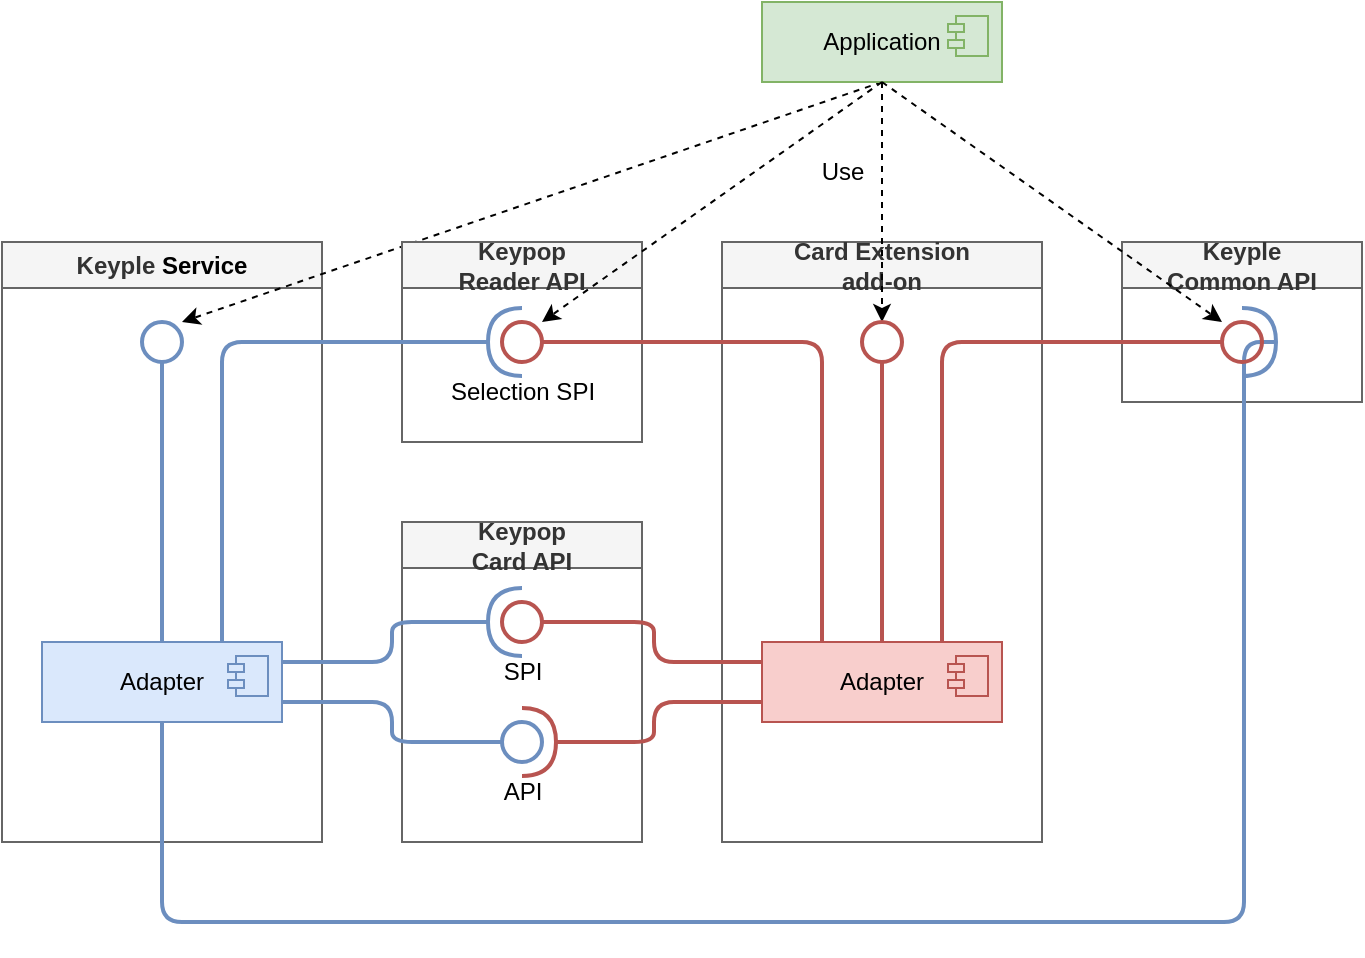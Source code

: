 <mxfile version="28.1.2">
  <diagram name="Page-1" id="Qw4Nlz_XvOZ1FQBwAuvQ">
    <mxGraphModel dx="1042" dy="626" grid="1" gridSize="10" guides="1" tooltips="1" connect="1" arrows="1" fold="1" page="1" pageScale="1" pageWidth="1654" pageHeight="1169" math="0" shadow="0">
      <root>
        <mxCell id="0" />
        <mxCell id="1" parent="0" />
        <mxCell id="zPC-KlVsesBXQEjxFOHL-1" value="Keyple&amp;nbsp;&lt;span style=&quot;background-color: transparent; color: light-dark(rgb(0, 0, 0), rgb(255, 255, 255));&quot;&gt;Service&lt;/span&gt;" style="swimlane;whiteSpace=wrap;html=1;fillColor=#f5f5f5;fontColor=#333333;strokeColor=#666666;swimlaneFillColor=none;" parent="1" vertex="1">
          <mxGeometry x="120" y="120" width="160" height="300" as="geometry" />
        </mxCell>
        <mxCell id="zPC-KlVsesBXQEjxFOHL-2" value="Adapter" style="html=1;dropTarget=0;whiteSpace=wrap;strokeWidth=1;fillColor=#dae8fc;strokeColor=#6c8ebf;" parent="zPC-KlVsesBXQEjxFOHL-1" vertex="1">
          <mxGeometry x="20" y="200" width="120" height="40" as="geometry" />
        </mxCell>
        <mxCell id="zPC-KlVsesBXQEjxFOHL-3" value="" style="shape=module;jettyWidth=8;jettyHeight=4;fillColor=#dae8fc;strokeColor=#6c8ebf;" parent="zPC-KlVsesBXQEjxFOHL-2" vertex="1">
          <mxGeometry x="1" width="20" height="20" relative="1" as="geometry">
            <mxPoint x="-27" y="7" as="offset" />
          </mxGeometry>
        </mxCell>
        <mxCell id="zPC-KlVsesBXQEjxFOHL-7" value="Keyple&lt;div&gt;Common API&lt;/div&gt;" style="swimlane;whiteSpace=wrap;html=1;swimlaneFillColor=none;fillColor=#f5f5f5;fontColor=#333333;strokeColor=#666666;" parent="1" vertex="1">
          <mxGeometry x="680" y="120" width="120" height="80" as="geometry" />
        </mxCell>
        <mxCell id="zPC-KlVsesBXQEjxFOHL-13" value="Card Extension&lt;br&gt;&lt;div&gt;add-on&lt;/div&gt;" style="swimlane;whiteSpace=wrap;html=1;swimlaneFillColor=none;fillColor=#f5f5f5;fontColor=#333333;strokeColor=#666666;startSize=23;" parent="1" vertex="1">
          <mxGeometry x="480" y="120" width="160" height="300" as="geometry" />
        </mxCell>
        <mxCell id="zPC-KlVsesBXQEjxFOHL-29" value="Adapter" style="html=1;dropTarget=0;whiteSpace=wrap;strokeWidth=1;fillColor=#f8cecc;strokeColor=#b85450;" parent="zPC-KlVsesBXQEjxFOHL-13" vertex="1">
          <mxGeometry x="20" y="200" width="120" height="40" as="geometry" />
        </mxCell>
        <mxCell id="zPC-KlVsesBXQEjxFOHL-30" value="" style="shape=module;jettyWidth=8;jettyHeight=4;fillColor=#f8cecc;strokeColor=#b85450;" parent="zPC-KlVsesBXQEjxFOHL-29" vertex="1">
          <mxGeometry x="1" width="20" height="20" relative="1" as="geometry">
            <mxPoint x="-27" y="7" as="offset" />
          </mxGeometry>
        </mxCell>
        <mxCell id="zPC-KlVsesBXQEjxFOHL-14" value="Keypop&lt;div&gt;Card API&lt;/div&gt;" style="swimlane;whiteSpace=wrap;html=1;swimlaneFillColor=none;fillColor=#f5f5f5;fontColor=#333333;strokeColor=#666666;" parent="1" vertex="1">
          <mxGeometry x="320" y="260" width="120" height="160" as="geometry" />
        </mxCell>
        <mxCell id="zPC-KlVsesBXQEjxFOHL-35" value="SPI" style="text;html=1;align=center;verticalAlign=middle;resizable=0;points=[];autosize=1;strokeColor=none;fillColor=none;" parent="zPC-KlVsesBXQEjxFOHL-14" vertex="1">
          <mxGeometry x="40" y="60" width="40" height="30" as="geometry" />
        </mxCell>
        <mxCell id="zPC-KlVsesBXQEjxFOHL-36" value="API" style="text;html=1;align=center;verticalAlign=middle;resizable=0;points=[];autosize=1;strokeColor=none;fillColor=none;" parent="zPC-KlVsesBXQEjxFOHL-14" vertex="1">
          <mxGeometry x="40" y="120" width="40" height="30" as="geometry" />
        </mxCell>
        <mxCell id="zPC-KlVsesBXQEjxFOHL-17" value="" style="rounded=1;orthogonalLoop=1;jettySize=auto;html=1;endArrow=halfCircle;endFill=0;endSize=14;strokeWidth=2;sketch=0;fillColor=#dae8fc;strokeColor=#6c8ebf;edgeStyle=orthogonalEdgeStyle;exitX=1;exitY=0.25;exitDx=0;exitDy=0;" parent="zPC-KlVsesBXQEjxFOHL-14" source="zPC-KlVsesBXQEjxFOHL-2" edge="1">
          <mxGeometry relative="1" as="geometry">
            <mxPoint x="-60" y="100" as="sourcePoint" />
            <mxPoint x="60" y="50" as="targetPoint" />
            <Array as="points">
              <mxPoint x="-5" y="70" />
              <mxPoint x="-5" y="50" />
            </Array>
          </mxGeometry>
        </mxCell>
        <mxCell id="zPC-KlVsesBXQEjxFOHL-18" value="" style="rounded=1;orthogonalLoop=1;jettySize=auto;html=1;endArrow=oval;endFill=0;sketch=0;sourcePerimeterSpacing=0;targetPerimeterSpacing=0;endSize=20;strokeWidth=2;startSize=6;exitX=0;exitY=0.25;exitDx=0;exitDy=0;fillColor=#f8cecc;strokeColor=#b85450;edgeStyle=orthogonalEdgeStyle;" parent="zPC-KlVsesBXQEjxFOHL-14" source="zPC-KlVsesBXQEjxFOHL-29" edge="1">
          <mxGeometry relative="1" as="geometry">
            <mxPoint x="200" y="80" as="sourcePoint" />
            <mxPoint x="60" y="50" as="targetPoint" />
            <Array as="points">
              <mxPoint x="126" y="70" />
              <mxPoint x="126" y="50" />
            </Array>
          </mxGeometry>
        </mxCell>
        <mxCell id="zPC-KlVsesBXQEjxFOHL-20" value="" style="rounded=1;orthogonalLoop=1;jettySize=auto;html=1;endArrow=oval;endFill=0;sketch=0;sourcePerimeterSpacing=0;targetPerimeterSpacing=0;endSize=20;strokeWidth=2;startSize=6;exitX=1;exitY=0.75;exitDx=0;exitDy=0;fillColor=#dae8fc;strokeColor=#6c8ebf;edgeStyle=orthogonalEdgeStyle;" parent="zPC-KlVsesBXQEjxFOHL-14" source="zPC-KlVsesBXQEjxFOHL-2" edge="1">
          <mxGeometry relative="1" as="geometry">
            <mxPoint x="230" y="260" as="sourcePoint" />
            <mxPoint x="60" y="110" as="targetPoint" />
            <Array as="points">
              <mxPoint x="-5" y="90" />
              <mxPoint x="-5" y="110" />
            </Array>
          </mxGeometry>
        </mxCell>
        <mxCell id="zPC-KlVsesBXQEjxFOHL-54" style="rounded=0;orthogonalLoop=1;jettySize=auto;html=1;dashed=1;exitX=0.5;exitY=1;exitDx=0;exitDy=0;" parent="1" source="zPC-KlVsesBXQEjxFOHL-33" edge="1">
          <mxGeometry relative="1" as="geometry">
            <mxPoint x="210" y="160" as="targetPoint" />
          </mxGeometry>
        </mxCell>
        <mxCell id="zPC-KlVsesBXQEjxFOHL-33" value="Application" style="html=1;dropTarget=0;whiteSpace=wrap;strokeWidth=1;fillColor=#d5e8d4;strokeColor=#82b366;" parent="1" vertex="1">
          <mxGeometry x="500" width="120" height="40" as="geometry" />
        </mxCell>
        <mxCell id="zPC-KlVsesBXQEjxFOHL-34" value="" style="shape=module;jettyWidth=8;jettyHeight=4;fillColor=#d5e8d4;strokeColor=#82b366;" parent="zPC-KlVsesBXQEjxFOHL-33" vertex="1">
          <mxGeometry x="1" width="20" height="20" relative="1" as="geometry">
            <mxPoint x="-27" y="7" as="offset" />
          </mxGeometry>
        </mxCell>
        <mxCell id="zPC-KlVsesBXQEjxFOHL-42" value="Keypop&lt;div&gt;Reader API&lt;/div&gt;" style="swimlane;whiteSpace=wrap;html=1;swimlaneFillColor=none;fillColor=#f5f5f5;fontColor=#333333;strokeColor=#666666;" parent="1" vertex="1">
          <mxGeometry x="320" y="120" width="120" height="100" as="geometry" />
        </mxCell>
        <mxCell id="zPC-KlVsesBXQEjxFOHL-46" value="Selection SPI" style="text;html=1;align=center;verticalAlign=middle;resizable=0;points=[];autosize=1;strokeColor=none;fillColor=none;" parent="zPC-KlVsesBXQEjxFOHL-42" vertex="1">
          <mxGeometry x="10" y="60" width="100" height="30" as="geometry" />
        </mxCell>
        <mxCell id="zPC-KlVsesBXQEjxFOHL-43" value="" style="rounded=1;orthogonalLoop=1;jettySize=auto;html=1;endArrow=halfCircle;endFill=0;endSize=14;strokeWidth=2;sketch=0;exitX=0.75;exitY=0;exitDx=0;exitDy=0;fillColor=#dae8fc;strokeColor=#6c8ebf;edgeStyle=orthogonalEdgeStyle;" parent="zPC-KlVsesBXQEjxFOHL-42" source="zPC-KlVsesBXQEjxFOHL-2" edge="1">
          <mxGeometry relative="1" as="geometry">
            <mxPoint x="-60" y="100" as="sourcePoint" />
            <mxPoint x="60" y="50" as="targetPoint" />
            <Array as="points">
              <mxPoint x="-90" y="50" />
            </Array>
          </mxGeometry>
        </mxCell>
        <mxCell id="zPC-KlVsesBXQEjxFOHL-44" value="" style="rounded=1;orthogonalLoop=1;jettySize=auto;html=1;endArrow=oval;endFill=0;sketch=0;sourcePerimeterSpacing=0;targetPerimeterSpacing=0;endSize=20;strokeWidth=2;startSize=6;exitX=0.25;exitY=0;exitDx=0;exitDy=0;fillColor=#f8cecc;strokeColor=#b85450;edgeStyle=orthogonalEdgeStyle;" parent="zPC-KlVsesBXQEjxFOHL-42" source="zPC-KlVsesBXQEjxFOHL-29" edge="1">
          <mxGeometry relative="1" as="geometry">
            <mxPoint x="180" y="70" as="sourcePoint" />
            <mxPoint x="60" y="50" as="targetPoint" />
            <Array as="points">
              <mxPoint x="210" y="50" />
            </Array>
          </mxGeometry>
        </mxCell>
        <mxCell id="zPC-KlVsesBXQEjxFOHL-56" style="rounded=0;orthogonalLoop=1;jettySize=auto;html=1;dashed=1;exitX=0.5;exitY=1;exitDx=0;exitDy=0;" parent="1" source="zPC-KlVsesBXQEjxFOHL-33" edge="1">
          <mxGeometry relative="1" as="geometry">
            <mxPoint x="560" y="160" as="targetPoint" />
            <mxPoint x="980" y="90" as="sourcePoint" />
          </mxGeometry>
        </mxCell>
        <mxCell id="zPC-KlVsesBXQEjxFOHL-57" style="rounded=0;orthogonalLoop=1;jettySize=auto;html=1;dashed=1;exitX=0.5;exitY=1;exitDx=0;exitDy=0;" parent="1" source="zPC-KlVsesBXQEjxFOHL-33" edge="1">
          <mxGeometry relative="1" as="geometry">
            <mxPoint x="390" y="160" as="targetPoint" />
            <mxPoint x="550" y="80" as="sourcePoint" />
          </mxGeometry>
        </mxCell>
        <mxCell id="zPC-KlVsesBXQEjxFOHL-58" value="Use" style="text;html=1;align=center;verticalAlign=middle;resizable=0;points=[];autosize=1;strokeColor=none;fillColor=none;" parent="1" vertex="1">
          <mxGeometry x="520" y="70" width="40" height="30" as="geometry" />
        </mxCell>
        <mxCell id="zPC-KlVsesBXQEjxFOHL-5" value="" style="rounded=0;orthogonalLoop=1;jettySize=auto;html=1;endArrow=oval;endFill=0;sketch=0;sourcePerimeterSpacing=0;targetPerimeterSpacing=0;endSize=20;exitX=0.5;exitY=0;exitDx=0;exitDy=0;strokeWidth=2;startSize=6;fillColor=#dae8fc;strokeColor=#6c8ebf;" parent="1" source="zPC-KlVsesBXQEjxFOHL-2" edge="1">
          <mxGeometry relative="1" as="geometry">
            <mxPoint x="510" y="260" as="sourcePoint" />
            <mxPoint x="200" y="170" as="targetPoint" />
          </mxGeometry>
        </mxCell>
        <mxCell id="zPC-KlVsesBXQEjxFOHL-10" value="" style="rounded=1;orthogonalLoop=1;jettySize=auto;html=1;endArrow=halfCircle;endFill=0;endSize=14;strokeWidth=2;sketch=0;exitX=0.5;exitY=1;exitDx=0;exitDy=0;fillColor=#dae8fc;strokeColor=#6c8ebf;edgeStyle=orthogonalEdgeStyle;" parent="1" source="zPC-KlVsesBXQEjxFOHL-2" edge="1">
          <mxGeometry relative="1" as="geometry">
            <mxPoint x="320" y="90" as="sourcePoint" />
            <mxPoint x="740" y="170" as="targetPoint" />
            <Array as="points">
              <mxPoint x="200" y="460" />
              <mxPoint x="741" y="460" />
            </Array>
          </mxGeometry>
        </mxCell>
        <mxCell id="zPC-KlVsesBXQEjxFOHL-11" value="" style="rounded=1;orthogonalLoop=1;jettySize=auto;html=1;endArrow=oval;endFill=0;sketch=0;sourcePerimeterSpacing=0;targetPerimeterSpacing=0;endSize=20;strokeWidth=2;startSize=6;exitX=0.75;exitY=0;exitDx=0;exitDy=0;fillColor=#f8cecc;strokeColor=#b85450;edgeStyle=orthogonalEdgeStyle;" parent="1" source="zPC-KlVsesBXQEjxFOHL-29" edge="1">
          <mxGeometry relative="1" as="geometry">
            <mxPoint x="520" y="200" as="sourcePoint" />
            <mxPoint x="740" y="170" as="targetPoint" />
            <Array as="points">
              <mxPoint x="590" y="170" />
            </Array>
          </mxGeometry>
        </mxCell>
        <mxCell id="zPC-KlVsesBXQEjxFOHL-26" value="" style="rounded=0;orthogonalLoop=1;jettySize=auto;html=1;endArrow=oval;endFill=0;sketch=0;sourcePerimeterSpacing=0;targetPerimeterSpacing=0;endSize=20;strokeWidth=2;startSize=6;exitX=0.5;exitY=0;exitDx=0;exitDy=0;fillColor=#f8cecc;strokeColor=#b85450;" parent="1" source="zPC-KlVsesBXQEjxFOHL-29" edge="1">
          <mxGeometry relative="1" as="geometry">
            <mxPoint x="760" y="195" as="sourcePoint" />
            <mxPoint x="560" y="170" as="targetPoint" />
          </mxGeometry>
        </mxCell>
        <mxCell id="zPC-KlVsesBXQEjxFOHL-19" value="" style="rounded=1;orthogonalLoop=1;jettySize=auto;html=1;endArrow=halfCircle;endFill=0;endSize=14;strokeWidth=2;sketch=0;exitX=0;exitY=0.75;exitDx=0;exitDy=0;fillColor=#f8cecc;strokeColor=#b85450;edgeStyle=orthogonalEdgeStyle;" parent="1" source="zPC-KlVsesBXQEjxFOHL-29" edge="1">
          <mxGeometry relative="1" as="geometry">
            <mxPoint x="290" y="600" as="sourcePoint" />
            <mxPoint x="380" y="370" as="targetPoint" />
            <Array as="points">
              <mxPoint x="446" y="350" />
              <mxPoint x="446" y="370" />
            </Array>
          </mxGeometry>
        </mxCell>
        <mxCell id="0LFJ-okt90s7WM8AwQps-2" style="rounded=0;orthogonalLoop=1;jettySize=auto;html=1;dashed=1;exitX=0.5;exitY=1;exitDx=0;exitDy=0;" edge="1" parent="1" source="zPC-KlVsesBXQEjxFOHL-33">
          <mxGeometry relative="1" as="geometry">
            <mxPoint x="730" y="160" as="targetPoint" />
            <mxPoint x="671" y="90" as="sourcePoint" />
          </mxGeometry>
        </mxCell>
      </root>
    </mxGraphModel>
  </diagram>
</mxfile>
